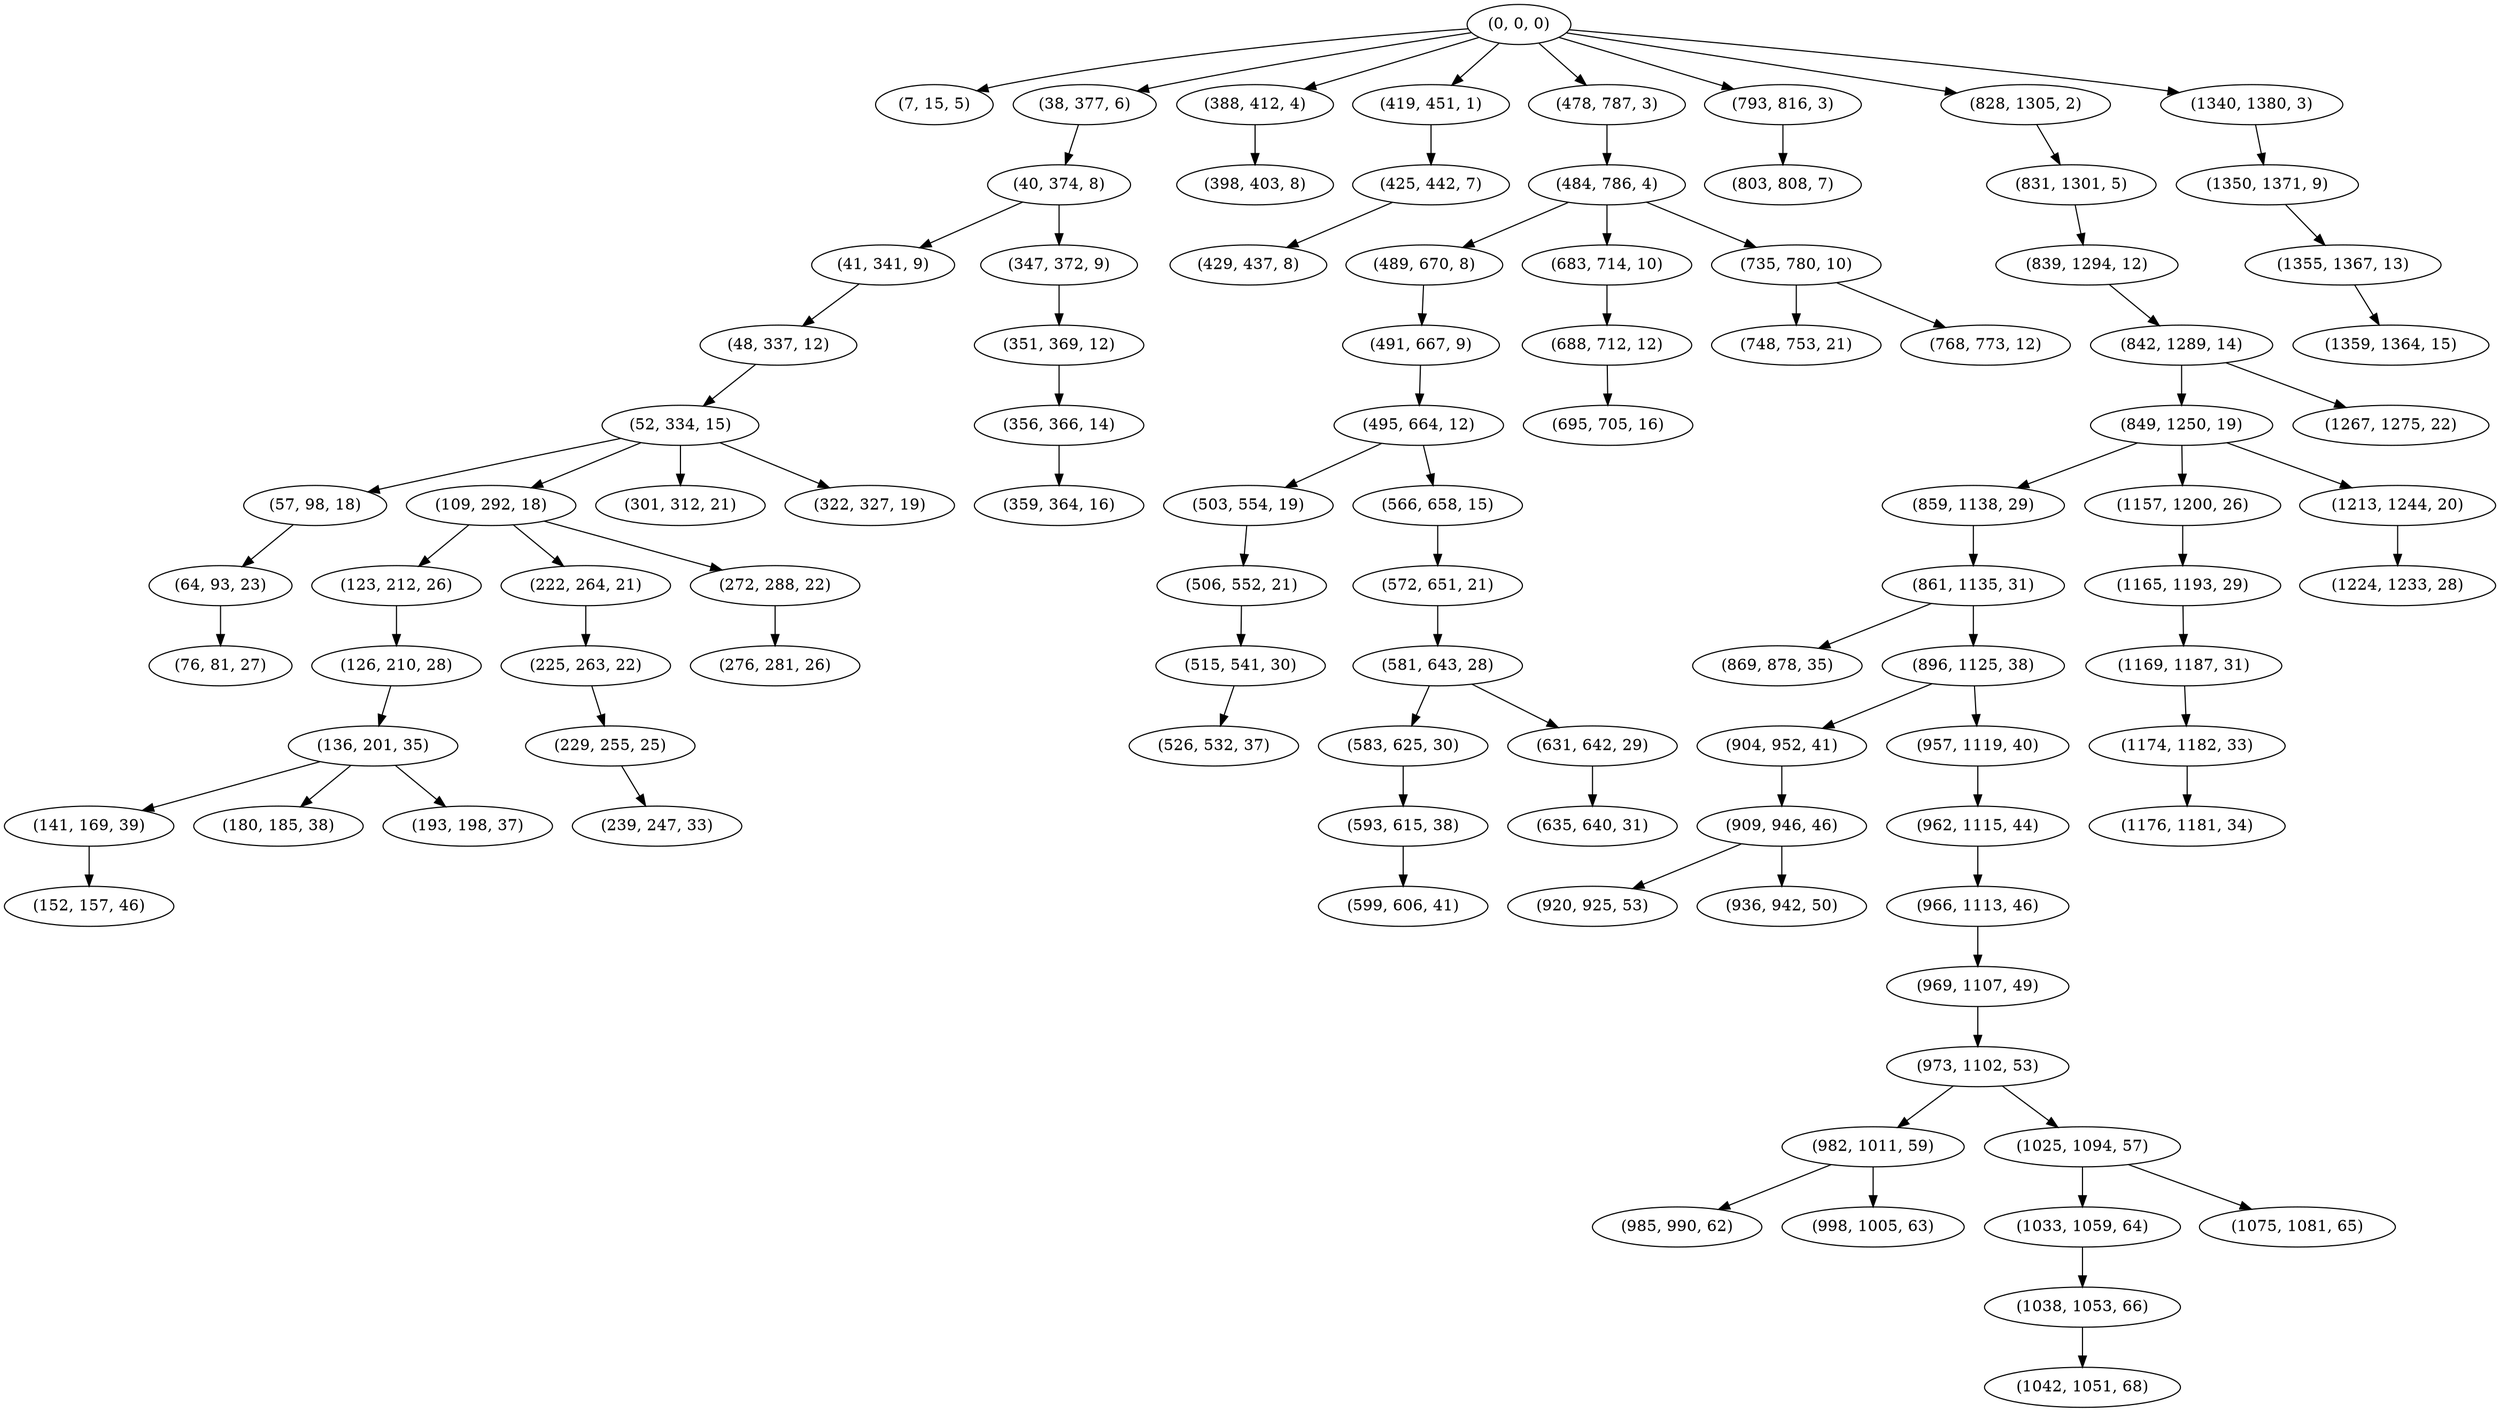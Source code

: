 digraph tree {
    "(0, 0, 0)";
    "(7, 15, 5)";
    "(38, 377, 6)";
    "(40, 374, 8)";
    "(41, 341, 9)";
    "(48, 337, 12)";
    "(52, 334, 15)";
    "(57, 98, 18)";
    "(64, 93, 23)";
    "(76, 81, 27)";
    "(109, 292, 18)";
    "(123, 212, 26)";
    "(126, 210, 28)";
    "(136, 201, 35)";
    "(141, 169, 39)";
    "(152, 157, 46)";
    "(180, 185, 38)";
    "(193, 198, 37)";
    "(222, 264, 21)";
    "(225, 263, 22)";
    "(229, 255, 25)";
    "(239, 247, 33)";
    "(272, 288, 22)";
    "(276, 281, 26)";
    "(301, 312, 21)";
    "(322, 327, 19)";
    "(347, 372, 9)";
    "(351, 369, 12)";
    "(356, 366, 14)";
    "(359, 364, 16)";
    "(388, 412, 4)";
    "(398, 403, 8)";
    "(419, 451, 1)";
    "(425, 442, 7)";
    "(429, 437, 8)";
    "(478, 787, 3)";
    "(484, 786, 4)";
    "(489, 670, 8)";
    "(491, 667, 9)";
    "(495, 664, 12)";
    "(503, 554, 19)";
    "(506, 552, 21)";
    "(515, 541, 30)";
    "(526, 532, 37)";
    "(566, 658, 15)";
    "(572, 651, 21)";
    "(581, 643, 28)";
    "(583, 625, 30)";
    "(593, 615, 38)";
    "(599, 606, 41)";
    "(631, 642, 29)";
    "(635, 640, 31)";
    "(683, 714, 10)";
    "(688, 712, 12)";
    "(695, 705, 16)";
    "(735, 780, 10)";
    "(748, 753, 21)";
    "(768, 773, 12)";
    "(793, 816, 3)";
    "(803, 808, 7)";
    "(828, 1305, 2)";
    "(831, 1301, 5)";
    "(839, 1294, 12)";
    "(842, 1289, 14)";
    "(849, 1250, 19)";
    "(859, 1138, 29)";
    "(861, 1135, 31)";
    "(869, 878, 35)";
    "(896, 1125, 38)";
    "(904, 952, 41)";
    "(909, 946, 46)";
    "(920, 925, 53)";
    "(936, 942, 50)";
    "(957, 1119, 40)";
    "(962, 1115, 44)";
    "(966, 1113, 46)";
    "(969, 1107, 49)";
    "(973, 1102, 53)";
    "(982, 1011, 59)";
    "(985, 990, 62)";
    "(998, 1005, 63)";
    "(1025, 1094, 57)";
    "(1033, 1059, 64)";
    "(1038, 1053, 66)";
    "(1042, 1051, 68)";
    "(1075, 1081, 65)";
    "(1157, 1200, 26)";
    "(1165, 1193, 29)";
    "(1169, 1187, 31)";
    "(1174, 1182, 33)";
    "(1176, 1181, 34)";
    "(1213, 1244, 20)";
    "(1224, 1233, 28)";
    "(1267, 1275, 22)";
    "(1340, 1380, 3)";
    "(1350, 1371, 9)";
    "(1355, 1367, 13)";
    "(1359, 1364, 15)";
    "(0, 0, 0)" -> "(7, 15, 5)";
    "(0, 0, 0)" -> "(38, 377, 6)";
    "(0, 0, 0)" -> "(388, 412, 4)";
    "(0, 0, 0)" -> "(419, 451, 1)";
    "(0, 0, 0)" -> "(478, 787, 3)";
    "(0, 0, 0)" -> "(793, 816, 3)";
    "(0, 0, 0)" -> "(828, 1305, 2)";
    "(0, 0, 0)" -> "(1340, 1380, 3)";
    "(38, 377, 6)" -> "(40, 374, 8)";
    "(40, 374, 8)" -> "(41, 341, 9)";
    "(40, 374, 8)" -> "(347, 372, 9)";
    "(41, 341, 9)" -> "(48, 337, 12)";
    "(48, 337, 12)" -> "(52, 334, 15)";
    "(52, 334, 15)" -> "(57, 98, 18)";
    "(52, 334, 15)" -> "(109, 292, 18)";
    "(52, 334, 15)" -> "(301, 312, 21)";
    "(52, 334, 15)" -> "(322, 327, 19)";
    "(57, 98, 18)" -> "(64, 93, 23)";
    "(64, 93, 23)" -> "(76, 81, 27)";
    "(109, 292, 18)" -> "(123, 212, 26)";
    "(109, 292, 18)" -> "(222, 264, 21)";
    "(109, 292, 18)" -> "(272, 288, 22)";
    "(123, 212, 26)" -> "(126, 210, 28)";
    "(126, 210, 28)" -> "(136, 201, 35)";
    "(136, 201, 35)" -> "(141, 169, 39)";
    "(136, 201, 35)" -> "(180, 185, 38)";
    "(136, 201, 35)" -> "(193, 198, 37)";
    "(141, 169, 39)" -> "(152, 157, 46)";
    "(222, 264, 21)" -> "(225, 263, 22)";
    "(225, 263, 22)" -> "(229, 255, 25)";
    "(229, 255, 25)" -> "(239, 247, 33)";
    "(272, 288, 22)" -> "(276, 281, 26)";
    "(347, 372, 9)" -> "(351, 369, 12)";
    "(351, 369, 12)" -> "(356, 366, 14)";
    "(356, 366, 14)" -> "(359, 364, 16)";
    "(388, 412, 4)" -> "(398, 403, 8)";
    "(419, 451, 1)" -> "(425, 442, 7)";
    "(425, 442, 7)" -> "(429, 437, 8)";
    "(478, 787, 3)" -> "(484, 786, 4)";
    "(484, 786, 4)" -> "(489, 670, 8)";
    "(484, 786, 4)" -> "(683, 714, 10)";
    "(484, 786, 4)" -> "(735, 780, 10)";
    "(489, 670, 8)" -> "(491, 667, 9)";
    "(491, 667, 9)" -> "(495, 664, 12)";
    "(495, 664, 12)" -> "(503, 554, 19)";
    "(495, 664, 12)" -> "(566, 658, 15)";
    "(503, 554, 19)" -> "(506, 552, 21)";
    "(506, 552, 21)" -> "(515, 541, 30)";
    "(515, 541, 30)" -> "(526, 532, 37)";
    "(566, 658, 15)" -> "(572, 651, 21)";
    "(572, 651, 21)" -> "(581, 643, 28)";
    "(581, 643, 28)" -> "(583, 625, 30)";
    "(581, 643, 28)" -> "(631, 642, 29)";
    "(583, 625, 30)" -> "(593, 615, 38)";
    "(593, 615, 38)" -> "(599, 606, 41)";
    "(631, 642, 29)" -> "(635, 640, 31)";
    "(683, 714, 10)" -> "(688, 712, 12)";
    "(688, 712, 12)" -> "(695, 705, 16)";
    "(735, 780, 10)" -> "(748, 753, 21)";
    "(735, 780, 10)" -> "(768, 773, 12)";
    "(793, 816, 3)" -> "(803, 808, 7)";
    "(828, 1305, 2)" -> "(831, 1301, 5)";
    "(831, 1301, 5)" -> "(839, 1294, 12)";
    "(839, 1294, 12)" -> "(842, 1289, 14)";
    "(842, 1289, 14)" -> "(849, 1250, 19)";
    "(842, 1289, 14)" -> "(1267, 1275, 22)";
    "(849, 1250, 19)" -> "(859, 1138, 29)";
    "(849, 1250, 19)" -> "(1157, 1200, 26)";
    "(849, 1250, 19)" -> "(1213, 1244, 20)";
    "(859, 1138, 29)" -> "(861, 1135, 31)";
    "(861, 1135, 31)" -> "(869, 878, 35)";
    "(861, 1135, 31)" -> "(896, 1125, 38)";
    "(896, 1125, 38)" -> "(904, 952, 41)";
    "(896, 1125, 38)" -> "(957, 1119, 40)";
    "(904, 952, 41)" -> "(909, 946, 46)";
    "(909, 946, 46)" -> "(920, 925, 53)";
    "(909, 946, 46)" -> "(936, 942, 50)";
    "(957, 1119, 40)" -> "(962, 1115, 44)";
    "(962, 1115, 44)" -> "(966, 1113, 46)";
    "(966, 1113, 46)" -> "(969, 1107, 49)";
    "(969, 1107, 49)" -> "(973, 1102, 53)";
    "(973, 1102, 53)" -> "(982, 1011, 59)";
    "(973, 1102, 53)" -> "(1025, 1094, 57)";
    "(982, 1011, 59)" -> "(985, 990, 62)";
    "(982, 1011, 59)" -> "(998, 1005, 63)";
    "(1025, 1094, 57)" -> "(1033, 1059, 64)";
    "(1025, 1094, 57)" -> "(1075, 1081, 65)";
    "(1033, 1059, 64)" -> "(1038, 1053, 66)";
    "(1038, 1053, 66)" -> "(1042, 1051, 68)";
    "(1157, 1200, 26)" -> "(1165, 1193, 29)";
    "(1165, 1193, 29)" -> "(1169, 1187, 31)";
    "(1169, 1187, 31)" -> "(1174, 1182, 33)";
    "(1174, 1182, 33)" -> "(1176, 1181, 34)";
    "(1213, 1244, 20)" -> "(1224, 1233, 28)";
    "(1340, 1380, 3)" -> "(1350, 1371, 9)";
    "(1350, 1371, 9)" -> "(1355, 1367, 13)";
    "(1355, 1367, 13)" -> "(1359, 1364, 15)";
}
